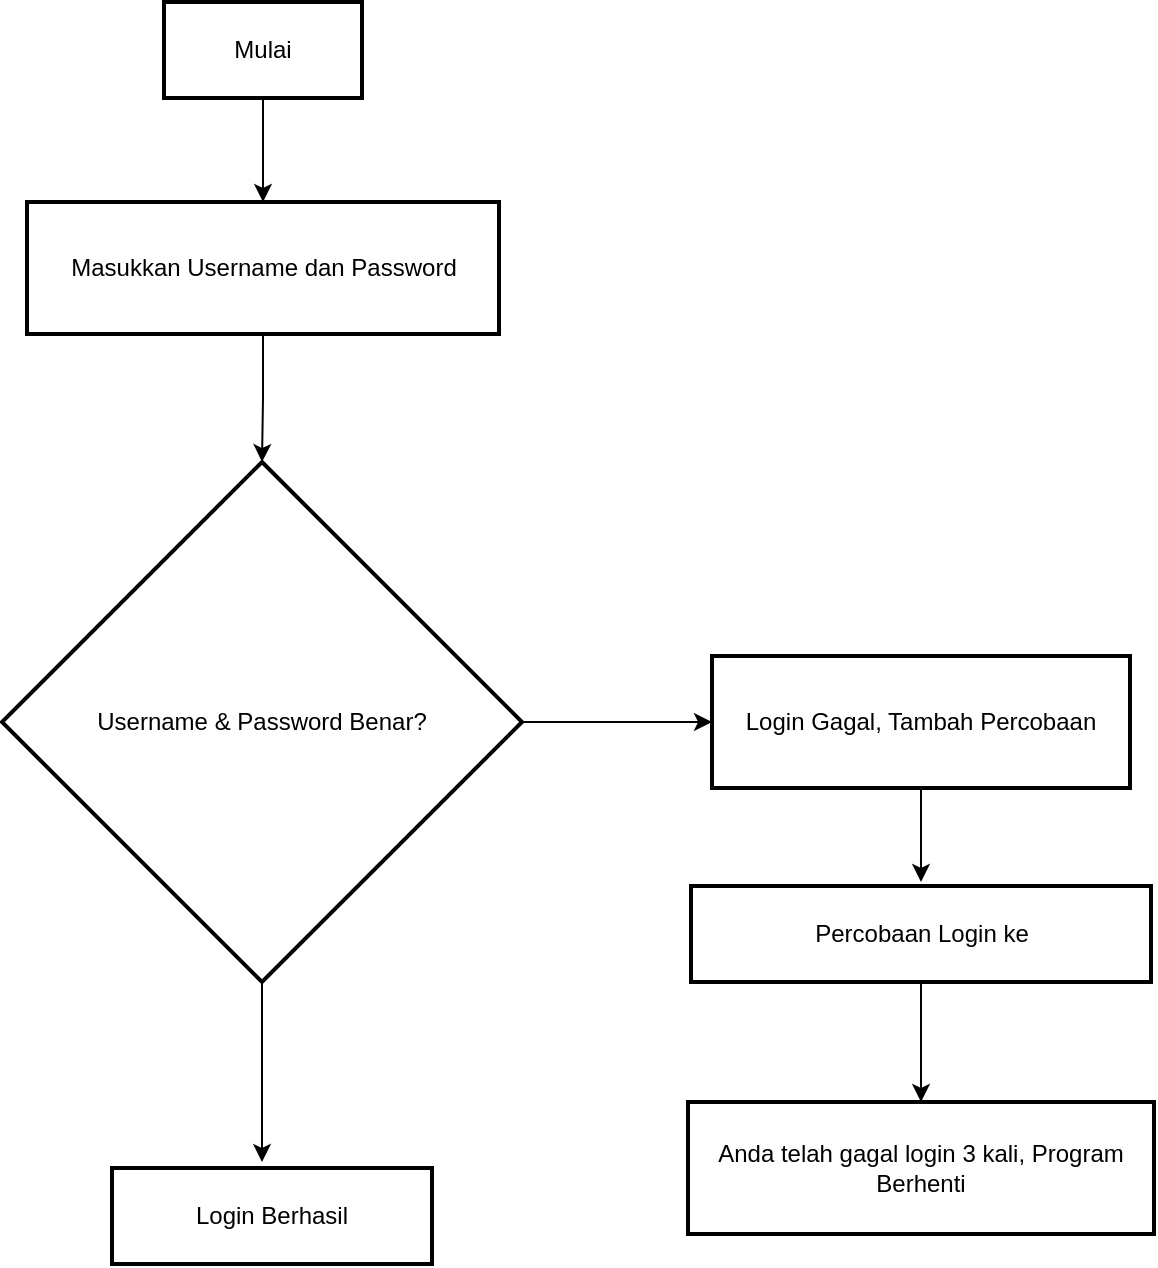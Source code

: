 <mxfile version="24.7.17">
  <diagram name="Page-1" id="cZQRqpb-vK4REhXmNuC6">
    <mxGraphModel dx="1750" dy="1005" grid="1" gridSize="10" guides="1" tooltips="1" connect="1" arrows="1" fold="1" page="1" pageScale="1" pageWidth="850" pageHeight="1100" math="0" shadow="0">
      <root>
        <mxCell id="0" />
        <mxCell id="1" parent="0" />
        <mxCell id="nI6B3RcLwpWOy5-rcKPA-18" style="edgeStyle=orthogonalEdgeStyle;rounded=0;orthogonalLoop=1;jettySize=auto;html=1;exitX=0.5;exitY=1;exitDx=0;exitDy=0;entryX=0.5;entryY=0;entryDx=0;entryDy=0;" edge="1" parent="1" source="nI6B3RcLwpWOy5-rcKPA-1" target="nI6B3RcLwpWOy5-rcKPA-3">
          <mxGeometry relative="1" as="geometry" />
        </mxCell>
        <mxCell id="nI6B3RcLwpWOy5-rcKPA-1" value="Mulai" style="whiteSpace=wrap;strokeWidth=2;" vertex="1" parent="1">
          <mxGeometry x="376" y="20" width="99" height="48" as="geometry" />
        </mxCell>
        <mxCell id="nI6B3RcLwpWOy5-rcKPA-26" style="edgeStyle=orthogonalEdgeStyle;rounded=0;orthogonalLoop=1;jettySize=auto;html=1;entryX=0.5;entryY=0;entryDx=0;entryDy=0;" edge="1" parent="1" source="nI6B3RcLwpWOy5-rcKPA-2" target="nI6B3RcLwpWOy5-rcKPA-7">
          <mxGeometry relative="1" as="geometry" />
        </mxCell>
        <mxCell id="nI6B3RcLwpWOy5-rcKPA-2" value="Percobaan Login ke" style="whiteSpace=wrap;strokeWidth=2;" vertex="1" parent="1">
          <mxGeometry x="639.5" y="462" width="230" height="48" as="geometry" />
        </mxCell>
        <mxCell id="nI6B3RcLwpWOy5-rcKPA-21" style="edgeStyle=orthogonalEdgeStyle;rounded=0;orthogonalLoop=1;jettySize=auto;html=1;entryX=0.5;entryY=0;entryDx=0;entryDy=0;" edge="1" parent="1" source="nI6B3RcLwpWOy5-rcKPA-3" target="nI6B3RcLwpWOy5-rcKPA-4">
          <mxGeometry relative="1" as="geometry" />
        </mxCell>
        <mxCell id="nI6B3RcLwpWOy5-rcKPA-3" value="Masukkan Username dan Password" style="whiteSpace=wrap;strokeWidth=2;" vertex="1" parent="1">
          <mxGeometry x="307.5" y="120" width="236" height="66" as="geometry" />
        </mxCell>
        <mxCell id="nI6B3RcLwpWOy5-rcKPA-23" style="edgeStyle=orthogonalEdgeStyle;rounded=0;orthogonalLoop=1;jettySize=auto;html=1;exitX=0.5;exitY=1;exitDx=0;exitDy=0;" edge="1" parent="1" source="nI6B3RcLwpWOy5-rcKPA-4">
          <mxGeometry relative="1" as="geometry">
            <mxPoint x="425" y="600.0" as="targetPoint" />
          </mxGeometry>
        </mxCell>
        <mxCell id="nI6B3RcLwpWOy5-rcKPA-24" style="edgeStyle=orthogonalEdgeStyle;rounded=0;orthogonalLoop=1;jettySize=auto;html=1;exitX=1;exitY=0.5;exitDx=0;exitDy=0;entryX=0;entryY=0.5;entryDx=0;entryDy=0;" edge="1" parent="1" source="nI6B3RcLwpWOy5-rcKPA-4" target="nI6B3RcLwpWOy5-rcKPA-6">
          <mxGeometry relative="1" as="geometry" />
        </mxCell>
        <mxCell id="nI6B3RcLwpWOy5-rcKPA-4" value="Username &amp; Password Benar?" style="rhombus;strokeWidth=2;whiteSpace=wrap;" vertex="1" parent="1">
          <mxGeometry x="295" y="250" width="260" height="260" as="geometry" />
        </mxCell>
        <mxCell id="nI6B3RcLwpWOy5-rcKPA-5" value="Login Berhasil" style="whiteSpace=wrap;strokeWidth=2;" vertex="1" parent="1">
          <mxGeometry x="350" y="603" width="160" height="48" as="geometry" />
        </mxCell>
        <mxCell id="nI6B3RcLwpWOy5-rcKPA-25" style="edgeStyle=orthogonalEdgeStyle;rounded=0;orthogonalLoop=1;jettySize=auto;html=1;" edge="1" parent="1" source="nI6B3RcLwpWOy5-rcKPA-6">
          <mxGeometry relative="1" as="geometry">
            <mxPoint x="754.5" y="460" as="targetPoint" />
          </mxGeometry>
        </mxCell>
        <mxCell id="nI6B3RcLwpWOy5-rcKPA-6" value="Login Gagal, Tambah Percobaan" style="whiteSpace=wrap;strokeWidth=2;" vertex="1" parent="1">
          <mxGeometry x="650" y="347" width="209" height="66" as="geometry" />
        </mxCell>
        <mxCell id="nI6B3RcLwpWOy5-rcKPA-7" value="Anda telah gagal login 3 kali, Program Berhenti" style="whiteSpace=wrap;strokeWidth=2;" vertex="1" parent="1">
          <mxGeometry x="638" y="570" width="233" height="66" as="geometry" />
        </mxCell>
        <mxCell id="nI6B3RcLwpWOy5-rcKPA-19" style="edgeStyle=orthogonalEdgeStyle;rounded=0;orthogonalLoop=1;jettySize=auto;html=1;exitX=0.5;exitY=1;exitDx=0;exitDy=0;" edge="1" parent="1" source="nI6B3RcLwpWOy5-rcKPA-3" target="nI6B3RcLwpWOy5-rcKPA-3">
          <mxGeometry relative="1" as="geometry" />
        </mxCell>
      </root>
    </mxGraphModel>
  </diagram>
</mxfile>

